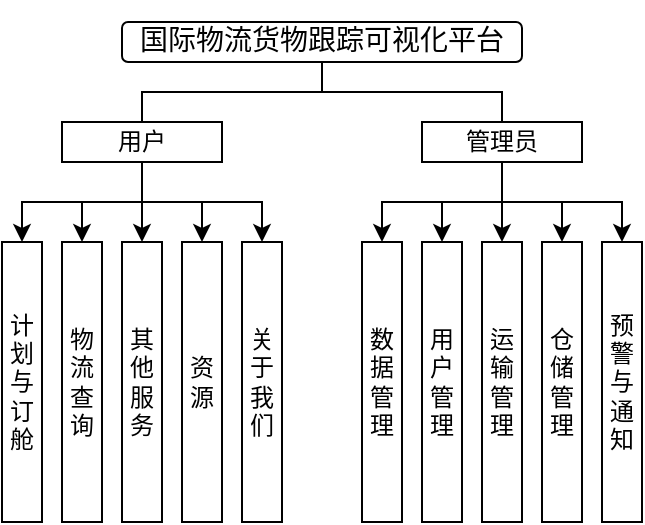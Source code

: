 <mxfile version="26.2.12" pages="2">
  <diagram name="第 1 页" id="vqiY9m47QqvkBvZVkrBw">
    <mxGraphModel dx="1167" dy="718" grid="0" gridSize="10" guides="1" tooltips="1" connect="1" arrows="1" fold="1" page="1" pageScale="1" pageWidth="827" pageHeight="1169" math="0" shadow="0">
      <root>
        <mxCell id="0" />
        <mxCell id="1" parent="0" />
        <mxCell id="JPwLWQPu6VZcBWfvx7Lt-1" value="&lt;p class=&quot;MsoNormal&quot;&gt;&lt;span style=&quot;mso-spacerun:&#39;yes&#39;;font-family:宋体;mso-ansi-font-weight:normal;&lt;br/&gt;mso-bidi-font-weight:bold;font-size:10.5pt;mso-font-kerning:1.0pt;&quot;&gt;国际物流货物跟踪可视化平台&lt;/span&gt;&lt;/p&gt;" style="rounded=1;whiteSpace=wrap;html=1;" parent="1" vertex="1">
          <mxGeometry x="240" y="100" width="200" height="20" as="geometry" />
        </mxCell>
        <mxCell id="JPwLWQPu6VZcBWfvx7Lt-2" value="计划与订舱" style="rounded=0;whiteSpace=wrap;html=1;" parent="1" vertex="1">
          <mxGeometry x="180" y="210" width="20" height="140" as="geometry" />
        </mxCell>
        <mxCell id="JPwLWQPu6VZcBWfvx7Lt-3" value="物流查询" style="rounded=0;whiteSpace=wrap;html=1;" parent="1" vertex="1">
          <mxGeometry x="210" y="210" width="20" height="140" as="geometry" />
        </mxCell>
        <mxCell id="JPwLWQPu6VZcBWfvx7Lt-4" value="其他服务" style="rounded=0;whiteSpace=wrap;html=1;" parent="1" vertex="1">
          <mxGeometry x="240" y="210" width="20" height="140" as="geometry" />
        </mxCell>
        <mxCell id="JPwLWQPu6VZcBWfvx7Lt-5" value="资源" style="rounded=0;whiteSpace=wrap;html=1;" parent="1" vertex="1">
          <mxGeometry x="270" y="210" width="20" height="140" as="geometry" />
        </mxCell>
        <mxCell id="JPwLWQPu6VZcBWfvx7Lt-6" value="关于我们" style="rounded=0;whiteSpace=wrap;html=1;" parent="1" vertex="1">
          <mxGeometry x="300" y="210" width="20" height="140" as="geometry" />
        </mxCell>
        <mxCell id="JPwLWQPu6VZcBWfvx7Lt-7" value="数据管理" style="rounded=0;whiteSpace=wrap;html=1;" parent="1" vertex="1">
          <mxGeometry x="360" y="210" width="20" height="140" as="geometry" />
        </mxCell>
        <mxCell id="JPwLWQPu6VZcBWfvx7Lt-8" value="用户管理" style="rounded=0;whiteSpace=wrap;html=1;" parent="1" vertex="1">
          <mxGeometry x="390" y="210" width="20" height="140" as="geometry" />
        </mxCell>
        <mxCell id="JPwLWQPu6VZcBWfvx7Lt-9" value="运输管理" style="rounded=0;whiteSpace=wrap;html=1;" parent="1" vertex="1">
          <mxGeometry x="420" y="210" width="20" height="140" as="geometry" />
        </mxCell>
        <mxCell id="JPwLWQPu6VZcBWfvx7Lt-10" value="仓储管理" style="rounded=0;whiteSpace=wrap;html=1;" parent="1" vertex="1">
          <mxGeometry x="450" y="210" width="20" height="140" as="geometry" />
        </mxCell>
        <mxCell id="JPwLWQPu6VZcBWfvx7Lt-11" value="预警与通知" style="rounded=0;whiteSpace=wrap;html=1;" parent="1" vertex="1">
          <mxGeometry x="480" y="210" width="20" height="140" as="geometry" />
        </mxCell>
        <mxCell id="JPwLWQPu6VZcBWfvx7Lt-18" style="edgeStyle=orthogonalEdgeStyle;rounded=0;orthogonalLoop=1;jettySize=auto;html=1;exitX=0.5;exitY=1;exitDx=0;exitDy=0;" parent="1" source="JPwLWQPu6VZcBWfvx7Lt-12" target="JPwLWQPu6VZcBWfvx7Lt-2" edge="1">
          <mxGeometry relative="1" as="geometry" />
        </mxCell>
        <mxCell id="JPwLWQPu6VZcBWfvx7Lt-19" style="edgeStyle=orthogonalEdgeStyle;rounded=0;orthogonalLoop=1;jettySize=auto;html=1;exitX=0.5;exitY=1;exitDx=0;exitDy=0;entryX=0.5;entryY=0;entryDx=0;entryDy=0;" parent="1" source="JPwLWQPu6VZcBWfvx7Lt-12" target="JPwLWQPu6VZcBWfvx7Lt-3" edge="1">
          <mxGeometry relative="1" as="geometry" />
        </mxCell>
        <mxCell id="JPwLWQPu6VZcBWfvx7Lt-20" style="edgeStyle=orthogonalEdgeStyle;rounded=0;orthogonalLoop=1;jettySize=auto;html=1;exitX=0.5;exitY=1;exitDx=0;exitDy=0;entryX=0.5;entryY=0;entryDx=0;entryDy=0;" parent="1" source="JPwLWQPu6VZcBWfvx7Lt-12" target="JPwLWQPu6VZcBWfvx7Lt-4" edge="1">
          <mxGeometry relative="1" as="geometry" />
        </mxCell>
        <mxCell id="JPwLWQPu6VZcBWfvx7Lt-21" style="edgeStyle=orthogonalEdgeStyle;rounded=0;orthogonalLoop=1;jettySize=auto;html=1;exitX=0.5;exitY=1;exitDx=0;exitDy=0;" parent="1" source="JPwLWQPu6VZcBWfvx7Lt-12" target="JPwLWQPu6VZcBWfvx7Lt-5" edge="1">
          <mxGeometry relative="1" as="geometry" />
        </mxCell>
        <mxCell id="JPwLWQPu6VZcBWfvx7Lt-22" style="edgeStyle=orthogonalEdgeStyle;rounded=0;orthogonalLoop=1;jettySize=auto;html=1;exitX=0.5;exitY=1;exitDx=0;exitDy=0;" parent="1" source="JPwLWQPu6VZcBWfvx7Lt-12" target="JPwLWQPu6VZcBWfvx7Lt-6" edge="1">
          <mxGeometry relative="1" as="geometry" />
        </mxCell>
        <mxCell id="JPwLWQPu6VZcBWfvx7Lt-12" value="用户" style="rounded=0;whiteSpace=wrap;html=1;" parent="1" vertex="1">
          <mxGeometry x="210" y="150" width="80" height="20" as="geometry" />
        </mxCell>
        <mxCell id="JPwLWQPu6VZcBWfvx7Lt-25" style="edgeStyle=orthogonalEdgeStyle;rounded=0;orthogonalLoop=1;jettySize=auto;html=1;exitX=0.5;exitY=1;exitDx=0;exitDy=0;entryX=0.5;entryY=0;entryDx=0;entryDy=0;" parent="1" source="JPwLWQPu6VZcBWfvx7Lt-13" target="JPwLWQPu6VZcBWfvx7Lt-7" edge="1">
          <mxGeometry relative="1" as="geometry" />
        </mxCell>
        <mxCell id="JPwLWQPu6VZcBWfvx7Lt-26" style="edgeStyle=orthogonalEdgeStyle;rounded=0;orthogonalLoop=1;jettySize=auto;html=1;exitX=0.5;exitY=1;exitDx=0;exitDy=0;" parent="1" source="JPwLWQPu6VZcBWfvx7Lt-13" target="JPwLWQPu6VZcBWfvx7Lt-8" edge="1">
          <mxGeometry relative="1" as="geometry" />
        </mxCell>
        <mxCell id="JPwLWQPu6VZcBWfvx7Lt-27" style="edgeStyle=orthogonalEdgeStyle;rounded=0;orthogonalLoop=1;jettySize=auto;html=1;exitX=0.5;exitY=1;exitDx=0;exitDy=0;" parent="1" source="JPwLWQPu6VZcBWfvx7Lt-13" target="JPwLWQPu6VZcBWfvx7Lt-9" edge="1">
          <mxGeometry relative="1" as="geometry" />
        </mxCell>
        <mxCell id="JPwLWQPu6VZcBWfvx7Lt-28" style="edgeStyle=orthogonalEdgeStyle;rounded=0;orthogonalLoop=1;jettySize=auto;html=1;exitX=0.5;exitY=1;exitDx=0;exitDy=0;" parent="1" source="JPwLWQPu6VZcBWfvx7Lt-13" target="JPwLWQPu6VZcBWfvx7Lt-10" edge="1">
          <mxGeometry relative="1" as="geometry" />
        </mxCell>
        <mxCell id="JPwLWQPu6VZcBWfvx7Lt-29" style="edgeStyle=orthogonalEdgeStyle;rounded=0;orthogonalLoop=1;jettySize=auto;html=1;exitX=0.5;exitY=1;exitDx=0;exitDy=0;" parent="1" source="JPwLWQPu6VZcBWfvx7Lt-13" target="JPwLWQPu6VZcBWfvx7Lt-11" edge="1">
          <mxGeometry relative="1" as="geometry" />
        </mxCell>
        <mxCell id="JPwLWQPu6VZcBWfvx7Lt-13" value="管理员" style="rounded=0;whiteSpace=wrap;html=1;" parent="1" vertex="1">
          <mxGeometry x="390" y="150" width="80" height="20" as="geometry" />
        </mxCell>
        <mxCell id="JPwLWQPu6VZcBWfvx7Lt-16" style="edgeStyle=orthogonalEdgeStyle;rounded=0;orthogonalLoop=1;jettySize=auto;html=1;exitX=0.5;exitY=1;exitDx=0;exitDy=0;" parent="1" source="JPwLWQPu6VZcBWfvx7Lt-12" target="JPwLWQPu6VZcBWfvx7Lt-12" edge="1">
          <mxGeometry relative="1" as="geometry" />
        </mxCell>
        <mxCell id="JPwLWQPu6VZcBWfvx7Lt-23" value="" style="endArrow=none;html=1;rounded=0;entryX=0.5;entryY=1;entryDx=0;entryDy=0;exitX=0.5;exitY=0;exitDx=0;exitDy=0;edgeStyle=orthogonalEdgeStyle;" parent="1" source="JPwLWQPu6VZcBWfvx7Lt-12" target="JPwLWQPu6VZcBWfvx7Lt-1" edge="1">
          <mxGeometry width="50" height="50" relative="1" as="geometry">
            <mxPoint x="390" y="260" as="sourcePoint" />
            <mxPoint x="440" y="210" as="targetPoint" />
          </mxGeometry>
        </mxCell>
        <mxCell id="JPwLWQPu6VZcBWfvx7Lt-24" value="" style="endArrow=none;html=1;rounded=0;entryX=0.5;entryY=1;entryDx=0;entryDy=0;exitX=0.5;exitY=0;exitDx=0;exitDy=0;edgeStyle=orthogonalEdgeStyle;" parent="1" source="JPwLWQPu6VZcBWfvx7Lt-13" target="JPwLWQPu6VZcBWfvx7Lt-1" edge="1">
          <mxGeometry width="50" height="50" relative="1" as="geometry">
            <mxPoint x="320" y="210" as="sourcePoint" />
            <mxPoint x="370" y="160" as="targetPoint" />
          </mxGeometry>
        </mxCell>
      </root>
    </mxGraphModel>
  </diagram>
  <diagram id="-r55dFtYJ0t7bKzt8oJF" name="第 2 页">
    <mxGraphModel dx="1167" dy="718" grid="0" gridSize="10" guides="1" tooltips="1" connect="1" arrows="1" fold="1" page="1" pageScale="1" pageWidth="827" pageHeight="1169" background="none" math="0" shadow="0">
      <root>
        <mxCell id="0" />
        <mxCell id="1" parent="0" />
        <mxCell id="YhVgkfu6lUTvefnjvwKQ-2" value="" style="rounded=0;whiteSpace=wrap;html=1;" parent="1" vertex="1">
          <mxGeometry x="154" y="93" width="510" height="510" as="geometry" />
        </mxCell>
        <mxCell id="YhVgkfu6lUTvefnjvwKQ-3" value="&lt;b&gt;展示层&lt;/b&gt;" style="rounded=0;whiteSpace=wrap;html=1;" parent="1" vertex="1">
          <mxGeometry x="174" y="143" width="60" height="30" as="geometry" />
        </mxCell>
        <mxCell id="YhVgkfu6lUTvefnjvwKQ-4" value="&lt;b&gt;应用层&lt;/b&gt;" style="rounded=0;whiteSpace=wrap;html=1;" parent="1" vertex="1">
          <mxGeometry x="174" y="273" width="60" height="30" as="geometry" />
        </mxCell>
        <mxCell id="YhVgkfu6lUTvefnjvwKQ-5" value="&lt;b&gt;数据层&lt;/b&gt;" style="rounded=0;whiteSpace=wrap;html=1;" parent="1" vertex="1">
          <mxGeometry x="174" y="383" width="60" height="30" as="geometry" />
        </mxCell>
        <mxCell id="YhVgkfu6lUTvefnjvwKQ-6" value="&lt;b&gt;感知层&lt;/b&gt;" style="rounded=0;whiteSpace=wrap;html=1;" parent="1" vertex="1">
          <mxGeometry x="174" y="513" width="60" height="30" as="geometry" />
        </mxCell>
        <mxCell id="YhVgkfu6lUTvefnjvwKQ-8" value="" style="rounded=0;whiteSpace=wrap;html=1;" parent="1" vertex="1">
          <mxGeometry x="284" y="223" width="360" height="90" as="geometry" />
        </mxCell>
        <mxCell id="YhVgkfu6lUTvefnjvwKQ-9" value="物流查询" style="rounded=0;whiteSpace=wrap;html=1;" parent="1" vertex="1">
          <mxGeometry x="294" y="233" width="100" height="30" as="geometry" />
        </mxCell>
        <mxCell id="YhVgkfu6lUTvefnjvwKQ-10" value="运输管理" style="rounded=0;whiteSpace=wrap;html=1;" parent="1" vertex="1">
          <mxGeometry x="414" y="233" width="100" height="30" as="geometry" />
        </mxCell>
        <mxCell id="YhVgkfu6lUTvefnjvwKQ-11" value="仓储管理" style="rounded=0;whiteSpace=wrap;html=1;" parent="1" vertex="1">
          <mxGeometry x="534" y="233" width="100" height="30" as="geometry" />
        </mxCell>
        <mxCell id="YhVgkfu6lUTvefnjvwKQ-12" value="数据管理" style="rounded=0;whiteSpace=wrap;html=1;" parent="1" vertex="1">
          <mxGeometry x="339" y="273" width="100" height="30" as="geometry" />
        </mxCell>
        <mxCell id="YhVgkfu6lUTvefnjvwKQ-13" value="" style="rounded=0;whiteSpace=wrap;html=1;" parent="1" vertex="1">
          <mxGeometry x="284" y="113" width="360" height="90" as="geometry" />
        </mxCell>
        <mxCell id="YhVgkfu6lUTvefnjvwKQ-15" value="最佳线路展示" style="rounded=0;whiteSpace=wrap;html=1;" parent="1" vertex="1">
          <mxGeometry x="294" y="123" width="100" height="30" as="geometry" />
        </mxCell>
        <mxCell id="YhVgkfu6lUTvefnjvwKQ-16" value="车辆货物实时状态" style="rounded=0;whiteSpace=wrap;html=1;" parent="1" vertex="1">
          <mxGeometry x="444" y="123" width="130" height="30" as="geometry" />
        </mxCell>
        <mxCell id="YhVgkfu6lUTvefnjvwKQ-17" value="订单状态展示" style="rounded=0;whiteSpace=wrap;html=1;" parent="1" vertex="1">
          <mxGeometry x="334" y="163" width="130" height="30" as="geometry" />
        </mxCell>
        <mxCell id="YhVgkfu6lUTvefnjvwKQ-18" value="仓储情况展示" style="rounded=0;whiteSpace=wrap;html=1;" parent="1" vertex="1">
          <mxGeometry x="504" y="163" width="130" height="30" as="geometry" />
        </mxCell>
        <mxCell id="Em_LLihrOG_OwA8udnS7-13" style="edgeStyle=none;curved=1;rounded=0;orthogonalLoop=1;jettySize=auto;html=1;exitX=0.225;exitY=0.009;exitDx=0;exitDy=0;entryX=0.5;entryY=1;entryDx=0;entryDy=0;fontSize=12;startSize=8;endSize=8;exitPerimeter=0;" edge="1" parent="1" source="YhVgkfu6lUTvefnjvwKQ-19" target="YhVgkfu6lUTvefnjvwKQ-33">
          <mxGeometry relative="1" as="geometry" />
        </mxCell>
        <mxCell id="YhVgkfu6lUTvefnjvwKQ-19" value="" style="rounded=0;whiteSpace=wrap;html=1;" parent="1" vertex="1">
          <mxGeometry x="284" y="473" width="360" height="110" as="geometry" />
        </mxCell>
        <mxCell id="YhVgkfu6lUTvefnjvwKQ-28" value="&lt;h4&gt;&lt;span style=&quot;font-family: 宋体; font-size: 12pt;&quot;&gt;GIS&lt;/span&gt;&lt;/h4&gt;" style="rounded=0;whiteSpace=wrap;html=1;" parent="1" vertex="1">
          <mxGeometry x="439" y="493" width="50" height="30" as="geometry" />
        </mxCell>
        <mxCell id="YhVgkfu6lUTvefnjvwKQ-30" value="电子标签" style="rounded=0;whiteSpace=wrap;html=1;" parent="1" vertex="1">
          <mxGeometry x="474" y="533" width="50" height="30" as="geometry" />
        </mxCell>
        <mxCell id="YhVgkfu6lUTvefnjvwKQ-31" value="条码扫描器" style="rounded=0;whiteSpace=wrap;html=1;" parent="1" vertex="1">
          <mxGeometry x="543.25" y="533" width="71" height="30" as="geometry" />
        </mxCell>
        <mxCell id="YhVgkfu6lUTvefnjvwKQ-33" value="" style="rounded=0;whiteSpace=wrap;html=1;" parent="1" vertex="1">
          <mxGeometry x="284" y="333" width="160" height="110" as="geometry" />
        </mxCell>
        <mxCell id="YhVgkfu6lUTvefnjvwKQ-35" value="腾讯云数据库" style="rounded=0;whiteSpace=wrap;html=1;" parent="1" vertex="1">
          <mxGeometry x="324" y="393" width="85" height="30" as="geometry" />
        </mxCell>
        <mxCell id="YhVgkfu6lUTvefnjvwKQ-39" value="" style="endArrow=none;dashed=1;html=1;dashPattern=1 3;strokeWidth=2;rounded=0;entryX=0;entryY=0.5;entryDx=0;entryDy=0;exitX=1;exitY=0.5;exitDx=0;exitDy=0;" parent="1" source="YhVgkfu6lUTvefnjvwKQ-3" target="YhVgkfu6lUTvefnjvwKQ-13" edge="1">
          <mxGeometry width="50" height="50" relative="1" as="geometry">
            <mxPoint x="214" y="193" as="sourcePoint" />
            <mxPoint x="264" y="143" as="targetPoint" />
          </mxGeometry>
        </mxCell>
        <mxCell id="YhVgkfu6lUTvefnjvwKQ-40" value="" style="endArrow=none;dashed=1;html=1;dashPattern=1 3;strokeWidth=2;rounded=0;entryX=0;entryY=0.5;entryDx=0;entryDy=0;exitX=1;exitY=0.5;exitDx=0;exitDy=0;" parent="1" edge="1">
          <mxGeometry width="50" height="50" relative="1" as="geometry">
            <mxPoint x="234" y="397" as="sourcePoint" />
            <mxPoint x="284" y="397" as="targetPoint" />
          </mxGeometry>
        </mxCell>
        <mxCell id="YhVgkfu6lUTvefnjvwKQ-41" value="" style="endArrow=none;dashed=1;html=1;dashPattern=1 3;strokeWidth=2;rounded=0;entryX=0;entryY=0.5;entryDx=0;entryDy=0;exitX=1;exitY=0.5;exitDx=0;exitDy=0;" parent="1" edge="1">
          <mxGeometry width="50" height="50" relative="1" as="geometry">
            <mxPoint x="234" y="287.58" as="sourcePoint" />
            <mxPoint x="284" y="287.58" as="targetPoint" />
          </mxGeometry>
        </mxCell>
        <mxCell id="YhVgkfu6lUTvefnjvwKQ-42" value="" style="endArrow=none;dashed=1;html=1;dashPattern=1 3;strokeWidth=2;rounded=0;entryX=0;entryY=0.5;entryDx=0;entryDy=0;exitX=1;exitY=0.5;exitDx=0;exitDy=0;" parent="1" edge="1">
          <mxGeometry width="50" height="50" relative="1" as="geometry">
            <mxPoint x="234" y="527.58" as="sourcePoint" />
            <mxPoint x="284" y="527.58" as="targetPoint" />
          </mxGeometry>
        </mxCell>
        <mxCell id="YhVgkfu6lUTvefnjvwKQ-45" value="" style="endArrow=classic;html=1;rounded=0;exitX=0.5;exitY=0;exitDx=0;exitDy=0;" parent="1" source="YhVgkfu6lUTvefnjvwKQ-8" target="YhVgkfu6lUTvefnjvwKQ-13" edge="1">
          <mxGeometry width="50" height="50" relative="1" as="geometry">
            <mxPoint x="474" y="363" as="sourcePoint" />
            <mxPoint x="474" y="343" as="targetPoint" />
          </mxGeometry>
        </mxCell>
        <mxCell id="w_2QscbFp3LetiMHudXa-1" value="智能分析与预测" style="rounded=0;whiteSpace=wrap;html=1;" vertex="1" parent="1">
          <mxGeometry x="484" y="273" width="100" height="30" as="geometry" />
        </mxCell>
        <mxCell id="Em_LLihrOG_OwA8udnS7-5" value="大模型集成" style="rounded=0;whiteSpace=wrap;html=1;" vertex="1" parent="1">
          <mxGeometry x="324" y="353" width="85" height="30" as="geometry" />
        </mxCell>
        <mxCell id="Em_LLihrOG_OwA8udnS7-11" style="edgeStyle=none;curved=1;rounded=0;orthogonalLoop=1;jettySize=auto;html=1;exitX=0;exitY=0.5;exitDx=0;exitDy=0;fontSize=12;startSize=8;endSize=8;" edge="1" parent="1" source="Em_LLihrOG_OwA8udnS7-6" target="YhVgkfu6lUTvefnjvwKQ-33">
          <mxGeometry relative="1" as="geometry" />
        </mxCell>
        <mxCell id="Em_LLihrOG_OwA8udnS7-6" value="" style="rounded=0;whiteSpace=wrap;html=1;" vertex="1" parent="1">
          <mxGeometry x="494" y="333" width="150" height="110" as="geometry" />
        </mxCell>
        <mxCell id="Em_LLihrOG_OwA8udnS7-8" value="&lt;div style=&quot;text-align: left;&quot;&gt;&lt;font style=&quot;color: rgb(0, 0, 0);&quot;&gt;&lt;span style=&quot;white-space-collapse: preserve; background-color: rgb(255, 255, 255);&quot;&gt;M2M技术&lt;/span&gt;&lt;/font&gt;&lt;/div&gt;" style="rounded=0;whiteSpace=wrap;html=1;" vertex="1" parent="1">
          <mxGeometry x="524.25" y="378" width="90" height="20" as="geometry" />
        </mxCell>
        <mxCell id="Em_LLihrOG_OwA8udnS7-9" value="&lt;span style=&quot;scrollbar-color: transparent transparent; margin: 0px; padding: 0px; border: 0px; font-variant-numeric: inherit; font-variant-east-asian: inherit; font-variant-alternates: inherit; font-variant-position: inherit; font-variant-emoji: inherit; font-stretch: inherit; line-height: inherit; font-optical-sizing: inherit; font-size-adjust: inherit; font-kerning: inherit; font-feature-settings: inherit; font-variation-settings: inherit; vertical-align: baseline; color: rgba(0, 0, 0, 0.9); text-align: left; white-space-collapse: preserve; background-color: rgb(255, 255, 255);&quot; class=&quot;&quot;&gt;&lt;font style=&quot;font-size: 12px;&quot; face=&quot;Helvetica&quot;&gt;互联网技术&lt;/font&gt;&lt;/span&gt;" style="rounded=0;whiteSpace=wrap;html=1;" vertex="1" parent="1">
          <mxGeometry x="523.75" y="348" width="90" height="20" as="geometry" />
        </mxCell>
        <mxCell id="Em_LLihrOG_OwA8udnS7-10" value="&lt;div style=&quot;text-align: left;&quot;&gt;&lt;span style=&quot;white-space-collapse: preserve; background-color: rgb(255, 255, 255);&quot;&gt;&lt;font style=&quot;color: rgb(0, 0, 0);&quot;&gt;网络爬虫技术&lt;/font&gt;&lt;/span&gt;&lt;/div&gt;" style="rounded=0;whiteSpace=wrap;html=1;" vertex="1" parent="1">
          <mxGeometry x="524.25" y="408" width="90" height="20" as="geometry" />
        </mxCell>
        <mxCell id="Em_LLihrOG_OwA8udnS7-12" style="edgeStyle=none;curved=1;rounded=0;orthogonalLoop=1;jettySize=auto;html=1;exitX=0.5;exitY=0;exitDx=0;exitDy=0;fontSize=12;startSize=8;endSize=8;" edge="1" parent="1" source="YhVgkfu6lUTvefnjvwKQ-33">
          <mxGeometry relative="1" as="geometry">
            <mxPoint x="365" y="313" as="targetPoint" />
          </mxGeometry>
        </mxCell>
        <mxCell id="Em_LLihrOG_OwA8udnS7-14" value="RFID" style="rounded=0;whiteSpace=wrap;html=1;" vertex="1" parent="1">
          <mxGeometry x="319" y="533" width="50" height="30" as="geometry" />
        </mxCell>
        <mxCell id="Em_LLihrOG_OwA8udnS7-15" value="传感器网络" style="rounded=0;whiteSpace=wrap;html=1;" vertex="1" parent="1">
          <mxGeometry x="384" y="533" width="70" height="30" as="geometry" />
        </mxCell>
      </root>
    </mxGraphModel>
  </diagram>
</mxfile>
